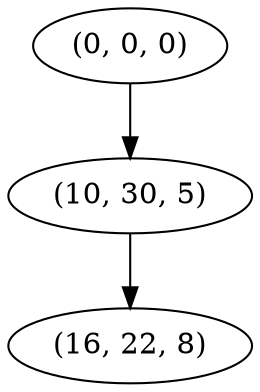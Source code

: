 digraph tree {
    "(0, 0, 0)";
    "(10, 30, 5)";
    "(16, 22, 8)";
    "(0, 0, 0)" -> "(10, 30, 5)";
    "(10, 30, 5)" -> "(16, 22, 8)";
}
